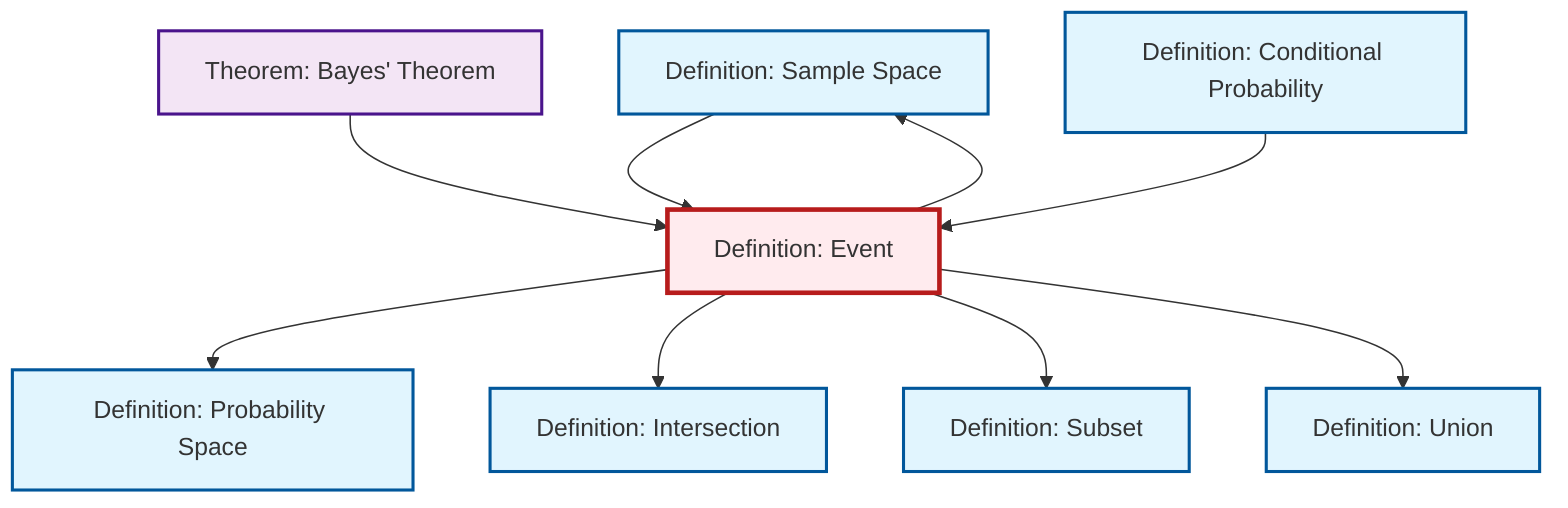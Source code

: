 graph TD
    classDef definition fill:#e1f5fe,stroke:#01579b,stroke-width:2px
    classDef theorem fill:#f3e5f5,stroke:#4a148c,stroke-width:2px
    classDef axiom fill:#fff3e0,stroke:#e65100,stroke-width:2px
    classDef example fill:#e8f5e9,stroke:#1b5e20,stroke-width:2px
    classDef current fill:#ffebee,stroke:#b71c1c,stroke-width:3px
    def-intersection["Definition: Intersection"]:::definition
    def-sample-space["Definition: Sample Space"]:::definition
    def-probability-space["Definition: Probability Space"]:::definition
    thm-bayes["Theorem: Bayes' Theorem"]:::theorem
    def-conditional-probability["Definition: Conditional Probability"]:::definition
    def-subset["Definition: Subset"]:::definition
    def-event["Definition: Event"]:::definition
    def-union["Definition: Union"]:::definition
    def-event --> def-probability-space
    def-event --> def-intersection
    def-event --> def-subset
    thm-bayes --> def-event
    def-sample-space --> def-event
    def-event --> def-sample-space
    def-event --> def-union
    def-conditional-probability --> def-event
    class def-event current